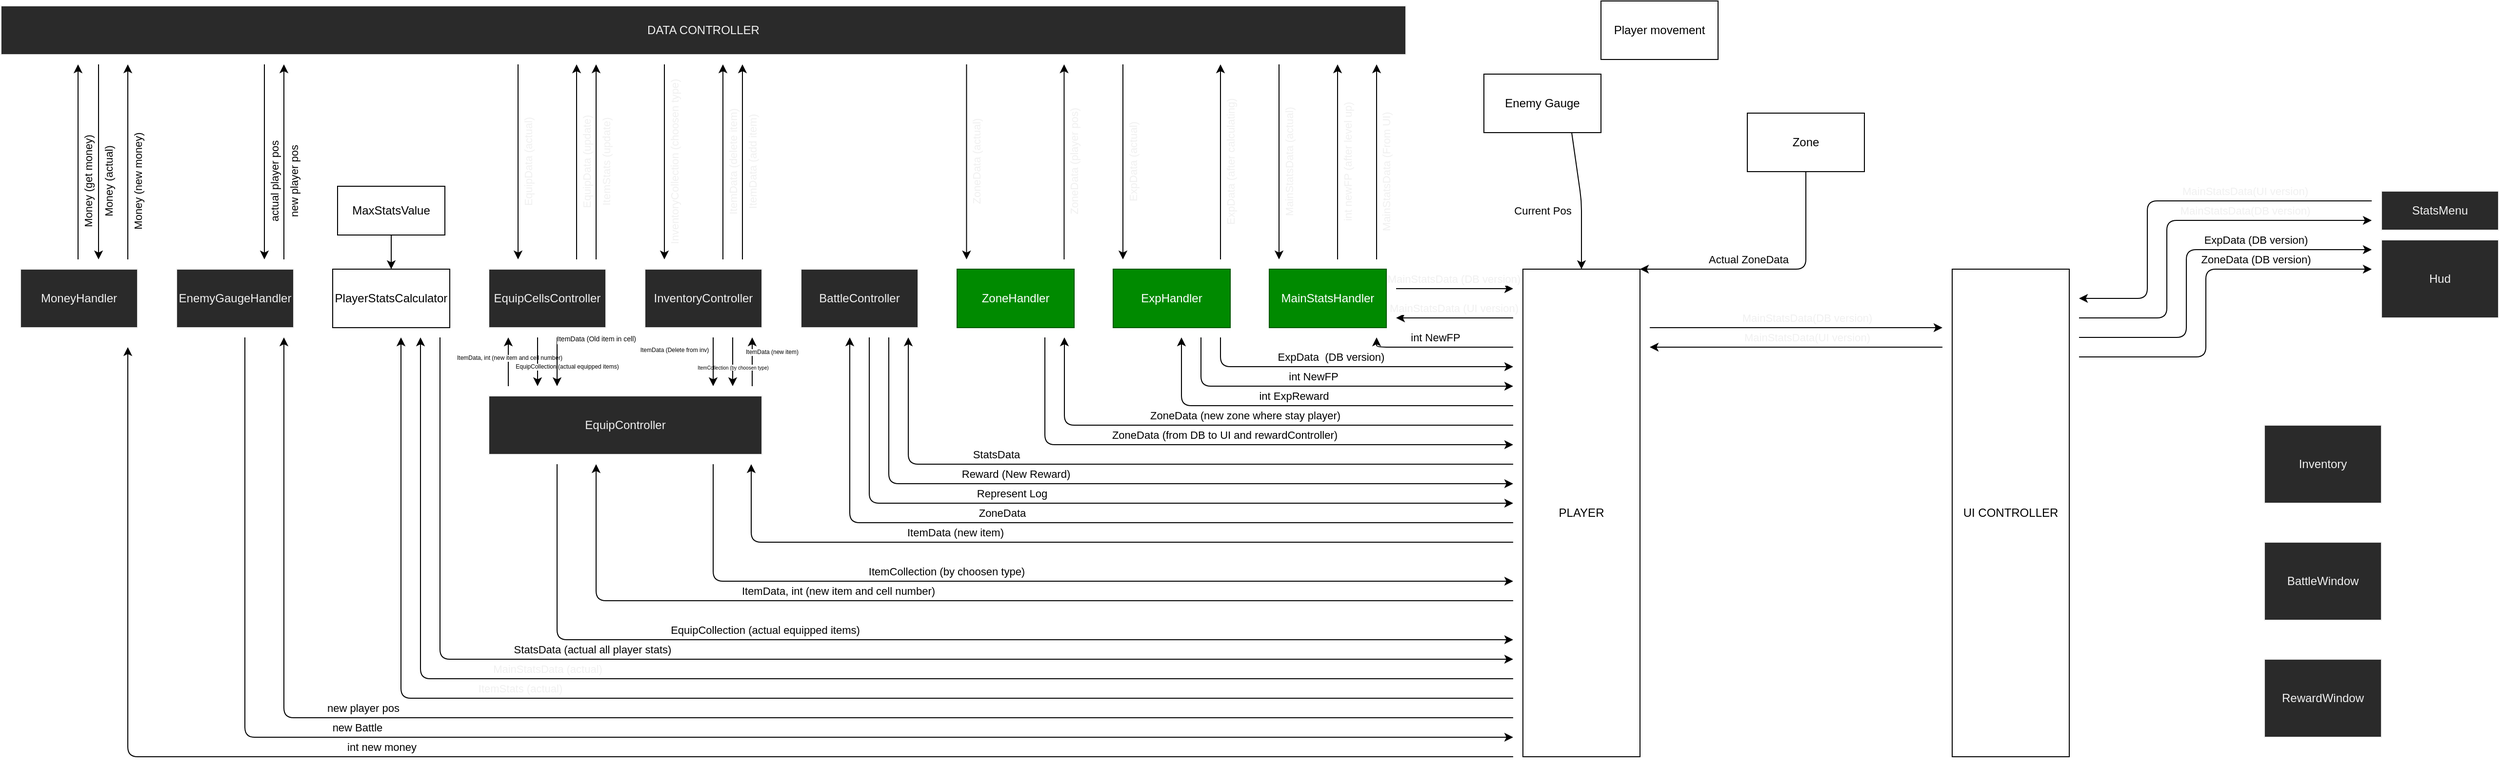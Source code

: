 <mxfile version="14.1.8" type="device"><diagram id="yrvicS8YlCbDhAycrUiN" name="Страница 1"><mxGraphModel dx="2467" dy="475" grid="1" gridSize="10" guides="1" tooltips="1" connect="1" arrows="1" fold="1" page="1" pageScale="1" pageWidth="827" pageHeight="1169" math="0" shadow="0"><root><mxCell id="0"/><mxCell id="1" parent="0"/><mxCell id="Ur4DVr6-3vYzQPmpnFuc-1" value="PLAYER" style="rounded=0;whiteSpace=wrap;html=1;" parent="1" vertex="1"><mxGeometry x="240" y="280" width="120" height="500" as="geometry"/></mxCell><mxCell id="Ur4DVr6-3vYzQPmpnFuc-2" value="MainStatsHandler" style="rounded=0;whiteSpace=wrap;html=1;strokeColor=#005700;fillColor=#008a00;fontColor=#ffffff;" parent="1" vertex="1"><mxGeometry x="-20" y="280" width="120" height="60" as="geometry"/></mxCell><mxCell id="Ur4DVr6-3vYzQPmpnFuc-3" value="ExpHandler" style="rounded=0;whiteSpace=wrap;html=1;strokeColor=#005700;fillColor=#008a00;fontColor=#ffffff;" parent="1" vertex="1"><mxGeometry x="-180" y="280" width="120" height="60" as="geometry"/></mxCell><mxCell id="Ur4DVr6-3vYzQPmpnFuc-4" value="" style="endArrow=classic;html=1;fontColor=#f0f0f0;" parent="1" edge="1"><mxGeometry width="50" height="50" relative="1" as="geometry"><mxPoint x="230" y="330" as="sourcePoint"/><mxPoint x="110" y="330" as="targetPoint"/></mxGeometry></mxCell><mxCell id="Ur4DVr6-3vYzQPmpnFuc-5" value="MainStatsData (UI version)" style="edgeLabel;html=1;align=center;verticalAlign=middle;resizable=0;points=[];fontColor=#f0f0f0;" parent="Ur4DVr6-3vYzQPmpnFuc-4" vertex="1" connectable="0"><mxGeometry x="0.127" y="1" relative="1" as="geometry"><mxPoint x="6.33" y="-11" as="offset"/></mxGeometry></mxCell><mxCell id="Ur4DVr6-3vYzQPmpnFuc-6" value="" style="endArrow=none;html=1;fontColor=#f0f0f0;startArrow=classic;startFill=1;endFill=0;" parent="1" edge="1"><mxGeometry width="50" height="50" relative="1" as="geometry"><mxPoint x="230" y="300" as="sourcePoint"/><mxPoint x="110" y="300" as="targetPoint"/></mxGeometry></mxCell><mxCell id="Ur4DVr6-3vYzQPmpnFuc-7" value="MainStatsData (DB version)" style="edgeLabel;html=1;align=center;verticalAlign=middle;resizable=0;points=[];fontColor=#f0f0f0;" parent="Ur4DVr6-3vYzQPmpnFuc-6" vertex="1" connectable="0"><mxGeometry x="0.127" y="1" relative="1" as="geometry"><mxPoint x="6.33" y="-11" as="offset"/></mxGeometry></mxCell><mxCell id="Ur4DVr6-3vYzQPmpnFuc-8" value="DATA CONTROLLER" style="rounded=0;whiteSpace=wrap;html=1;strokeColor=#f0f0f0;fillColor=#2a2a2a;fontColor=#f0f0f0;" parent="1" vertex="1"><mxGeometry x="-1320" y="10" width="1440" height="50" as="geometry"/></mxCell><mxCell id="Ur4DVr6-3vYzQPmpnFuc-9" value="" style="endArrow=classic;html=1;fontColor=#f0f0f0;" parent="1" edge="1"><mxGeometry width="50" height="50" relative="1" as="geometry"><mxPoint x="90" y="270" as="sourcePoint"/><mxPoint x="90" y="70" as="targetPoint"/></mxGeometry></mxCell><mxCell id="Ur4DVr6-3vYzQPmpnFuc-12" value="MainStatsData (From UI)" style="edgeLabel;html=1;align=center;verticalAlign=middle;resizable=0;points=[];fontColor=#f0f0f0;rotation=270;" parent="Ur4DVr6-3vYzQPmpnFuc-9" vertex="1" connectable="0"><mxGeometry x="-0.253" y="1" relative="1" as="geometry"><mxPoint x="11" y="-15.14" as="offset"/></mxGeometry></mxCell><mxCell id="Ur4DVr6-3vYzQPmpnFuc-10" value="" style="endArrow=classic;html=1;fontColor=#f0f0f0;" parent="1" edge="1"><mxGeometry width="50" height="50" relative="1" as="geometry"><mxPoint x="50" y="270" as="sourcePoint"/><mxPoint x="50" y="70" as="targetPoint"/></mxGeometry></mxCell><mxCell id="Ur4DVr6-3vYzQPmpnFuc-13" value="int newFP (after level up)" style="edgeLabel;html=1;align=center;verticalAlign=middle;resizable=0;points=[];fontColor=#f0f0f0;rotation=270;" parent="Ur4DVr6-3vYzQPmpnFuc-10" vertex="1" connectable="0"><mxGeometry x="-0.361" y="-1" relative="1" as="geometry"><mxPoint x="9" y="-36" as="offset"/></mxGeometry></mxCell><mxCell id="Ur4DVr6-3vYzQPmpnFuc-14" value="" style="endArrow=none;html=1;fontColor=#f0f0f0;endFill=0;startArrow=classic;startFill=1;" parent="1" edge="1"><mxGeometry width="50" height="50" relative="1" as="geometry"><mxPoint x="-10" y="270" as="sourcePoint"/><mxPoint x="-10" y="70" as="targetPoint"/></mxGeometry></mxCell><mxCell id="Ur4DVr6-3vYzQPmpnFuc-15" value="MainStatsData (actual)" style="edgeLabel;html=1;align=center;verticalAlign=middle;resizable=0;points=[];fontColor=#f0f0f0;rotation=270;" parent="Ur4DVr6-3vYzQPmpnFuc-14" vertex="1" connectable="0"><mxGeometry x="-0.361" y="-1" relative="1" as="geometry"><mxPoint x="9" y="-36" as="offset"/></mxGeometry></mxCell><mxCell id="Ur4DVr6-3vYzQPmpnFuc-17" value="UI CONTROLLER" style="rounded=0;whiteSpace=wrap;html=1;" parent="1" vertex="1"><mxGeometry x="680" y="280" width="120" height="500" as="geometry"/></mxCell><mxCell id="Ur4DVr6-3vYzQPmpnFuc-18" value="Hud" style="rounded=0;whiteSpace=wrap;html=1;strokeColor=#f0f0f0;fillColor=#2a2a2a;fontColor=#f0f0f0;" parent="1" vertex="1"><mxGeometry x="1120" y="250" width="120" height="80" as="geometry"/></mxCell><mxCell id="Ur4DVr6-3vYzQPmpnFuc-21" value="" style="endArrow=classic;html=1;fontColor=#f0f0f0;" parent="1" edge="1"><mxGeometry width="50" height="50" relative="1" as="geometry"><mxPoint x="810" y="330" as="sourcePoint"/><mxPoint x="1110" y="230" as="targetPoint"/><Array as="points"><mxPoint x="900" y="330"/><mxPoint x="900" y="230"/></Array></mxGeometry></mxCell><mxCell id="Ur4DVr6-3vYzQPmpnFuc-23" value="MainStatsData(DB version)" style="edgeLabel;html=1;align=center;verticalAlign=middle;resizable=0;points=[];fontColor=#f0f0f0;" parent="Ur4DVr6-3vYzQPmpnFuc-21" vertex="1" connectable="0"><mxGeometry x="-0.342" y="-1" relative="1" as="geometry"><mxPoint x="79.0" y="-68.28" as="offset"/></mxGeometry></mxCell><mxCell id="Ur4DVr6-3vYzQPmpnFuc-24" value="" style="endArrow=none;html=1;fontColor=#f0f0f0;startArrow=classic;startFill=1;endFill=0;" parent="1" edge="1"><mxGeometry width="50" height="50" relative="1" as="geometry"><mxPoint x="810" y="310" as="sourcePoint"/><mxPoint x="1110" y="210" as="targetPoint"/><Array as="points"><mxPoint x="880" y="310"/><mxPoint x="880" y="210"/></Array></mxGeometry></mxCell><mxCell id="Ur4DVr6-3vYzQPmpnFuc-25" value="MainStatsData(UI version)" style="edgeLabel;html=1;align=center;verticalAlign=middle;resizable=0;points=[];fontColor=#f0f0f0;" parent="Ur4DVr6-3vYzQPmpnFuc-24" vertex="1" connectable="0"><mxGeometry x="-0.342" y="-1" relative="1" as="geometry"><mxPoint x="99" y="-48.28" as="offset"/></mxGeometry></mxCell><mxCell id="Ur4DVr6-3vYzQPmpnFuc-26" value="" style="endArrow=classic;html=1;fontColor=#f0f0f0;" parent="1" edge="1"><mxGeometry width="50" height="50" relative="1" as="geometry"><mxPoint x="370" y="340" as="sourcePoint"/><mxPoint x="670" y="340" as="targetPoint"/></mxGeometry></mxCell><mxCell id="Ur4DVr6-3vYzQPmpnFuc-28" value="MainStatsData(DB version)" style="edgeLabel;html=1;align=center;verticalAlign=middle;resizable=0;points=[];fontColor=#f0f0f0;" parent="Ur4DVr6-3vYzQPmpnFuc-26" vertex="1" connectable="0"><mxGeometry x="0.209" y="2" relative="1" as="geometry"><mxPoint x="-21.14" y="-8" as="offset"/></mxGeometry></mxCell><mxCell id="Ur4DVr6-3vYzQPmpnFuc-29" value="" style="endArrow=none;html=1;fontColor=#f0f0f0;startArrow=classic;startFill=1;endFill=0;" parent="1" edge="1"><mxGeometry width="50" height="50" relative="1" as="geometry"><mxPoint x="370" y="360" as="sourcePoint"/><mxPoint x="670" y="360" as="targetPoint"/></mxGeometry></mxCell><mxCell id="Ur4DVr6-3vYzQPmpnFuc-30" value="MainStatsData(UI version)" style="edgeLabel;html=1;align=center;verticalAlign=middle;resizable=0;points=[];fontColor=#f0f0f0;" parent="Ur4DVr6-3vYzQPmpnFuc-29" vertex="1" connectable="0"><mxGeometry x="0.209" y="2" relative="1" as="geometry"><mxPoint x="-21.14" y="-8" as="offset"/></mxGeometry></mxCell><mxCell id="bT-OuClecOszkoZhLNqH-1" value="ZoneHandler" style="rounded=0;whiteSpace=wrap;html=1;strokeColor=#005700;fillColor=#008a00;fontColor=#ffffff;" parent="1" vertex="1"><mxGeometry x="-340" y="280" width="120" height="60" as="geometry"/></mxCell><mxCell id="gCnSsmLYmCf7Uh5TMGZS-1" value="StatsMenu" style="rounded=0;whiteSpace=wrap;html=1;strokeColor=#f0f0f0;fillColor=#2a2a2a;fontColor=#f0f0f0;" parent="1" vertex="1"><mxGeometry x="1120" y="200" width="120" height="40" as="geometry"/></mxCell><mxCell id="gCnSsmLYmCf7Uh5TMGZS-4" value="Inventory" style="rounded=0;whiteSpace=wrap;html=1;strokeColor=#f0f0f0;fillColor=#2a2a2a;fontColor=#f0f0f0;" parent="1" vertex="1"><mxGeometry x="1000" y="440" width="120" height="80" as="geometry"/></mxCell><mxCell id="gCnSsmLYmCf7Uh5TMGZS-6" value="BattleWindow" style="rounded=0;whiteSpace=wrap;html=1;strokeColor=#f0f0f0;fillColor=#2a2a2a;fontColor=#f0f0f0;" parent="1" vertex="1"><mxGeometry x="1000" y="560" width="120" height="80" as="geometry"/></mxCell><mxCell id="gCnSsmLYmCf7Uh5TMGZS-7" value="RewardWindow" style="rounded=0;whiteSpace=wrap;html=1;strokeColor=#f0f0f0;fillColor=#2a2a2a;fontColor=#f0f0f0;" parent="1" vertex="1"><mxGeometry x="1000" y="680" width="120" height="80" as="geometry"/></mxCell><mxCell id="gCnSsmLYmCf7Uh5TMGZS-8" value="BattleController" style="rounded=0;whiteSpace=wrap;html=1;strokeColor=#f0f0f0;fillColor=#2a2a2a;fontColor=#f0f0f0;" parent="1" vertex="1"><mxGeometry x="-500" y="280" width="120" height="60" as="geometry"/></mxCell><mxCell id="gCnSsmLYmCf7Uh5TMGZS-9" value="InventoryController" style="rounded=0;whiteSpace=wrap;html=1;strokeColor=#f0f0f0;fillColor=#2a2a2a;fontColor=#f0f0f0;" parent="1" vertex="1"><mxGeometry x="-660" y="280" width="120" height="60" as="geometry"/></mxCell><mxCell id="gCnSsmLYmCf7Uh5TMGZS-10" value="" style="endArrow=classic;html=1;" parent="1" edge="1"><mxGeometry width="50" height="50" relative="1" as="geometry"><mxPoint x="-70" y="350" as="sourcePoint"/><mxPoint x="230" y="380" as="targetPoint"/><Array as="points"><mxPoint x="-70" y="380"/></Array></mxGeometry></mxCell><mxCell id="gCnSsmLYmCf7Uh5TMGZS-11" value="ExpData&amp;nbsp; (DB version)" style="edgeLabel;html=1;align=center;verticalAlign=middle;resizable=0;points=[];" parent="gCnSsmLYmCf7Uh5TMGZS-10" vertex="1" connectable="0"><mxGeometry x="-0.468" y="-2" relative="1" as="geometry"><mxPoint x="54.8" y="-12" as="offset"/></mxGeometry></mxCell><mxCell id="gCnSsmLYmCf7Uh5TMGZS-12" value="" style="endArrow=classic;html=1;" parent="1" edge="1"><mxGeometry width="50" height="50" relative="1" as="geometry"><mxPoint x="-90" y="350" as="sourcePoint"/><mxPoint x="230" y="400" as="targetPoint"/><Array as="points"><mxPoint x="-90" y="400"/></Array></mxGeometry></mxCell><mxCell id="gCnSsmLYmCf7Uh5TMGZS-14" value="int NewFP" style="edgeLabel;html=1;align=center;verticalAlign=middle;resizable=0;points=[];" parent="gCnSsmLYmCf7Uh5TMGZS-12" vertex="1" connectable="0"><mxGeometry x="0.005" y="1" relative="1" as="geometry"><mxPoint x="-20.8" y="-9" as="offset"/></mxGeometry></mxCell><mxCell id="gCnSsmLYmCf7Uh5TMGZS-15" value="" style="endArrow=none;html=1;startArrow=classic;startFill=1;endFill=0;" parent="1" edge="1"><mxGeometry width="50" height="50" relative="1" as="geometry"><mxPoint x="-110" y="350" as="sourcePoint"/><mxPoint x="230" y="420" as="targetPoint"/><Array as="points"><mxPoint x="-110" y="420"/></Array></mxGeometry></mxCell><mxCell id="gCnSsmLYmCf7Uh5TMGZS-16" value="int ExpReward" style="edgeLabel;html=1;align=center;verticalAlign=middle;resizable=0;points=[];" parent="gCnSsmLYmCf7Uh5TMGZS-15" vertex="1" connectable="0"><mxGeometry x="0.005" y="1" relative="1" as="geometry"><mxPoint x="-20.8" y="-9" as="offset"/></mxGeometry></mxCell><mxCell id="gCnSsmLYmCf7Uh5TMGZS-19" value="" style="endArrow=none;html=1;startArrow=classic;startFill=1;endFill=0;" parent="1" edge="1"><mxGeometry width="50" height="50" relative="1" as="geometry"><mxPoint x="90" y="350" as="sourcePoint"/><mxPoint x="230" y="360" as="targetPoint"/><Array as="points"><mxPoint x="90" y="360"/></Array></mxGeometry></mxCell><mxCell id="gCnSsmLYmCf7Uh5TMGZS-20" value="int NewFP" style="edgeLabel;html=1;align=center;verticalAlign=middle;resizable=0;points=[];" parent="gCnSsmLYmCf7Uh5TMGZS-19" vertex="1" connectable="0"><mxGeometry x="-0.468" y="-2" relative="1" as="geometry"><mxPoint x="30.0" y="-12" as="offset"/></mxGeometry></mxCell><mxCell id="gCnSsmLYmCf7Uh5TMGZS-24" value="" style="endArrow=classic;html=1;fontColor=#f0f0f0;" parent="1" edge="1"><mxGeometry width="50" height="50" relative="1" as="geometry"><mxPoint x="-70" y="270" as="sourcePoint"/><mxPoint x="-70" y="70" as="targetPoint"/></mxGeometry></mxCell><mxCell id="gCnSsmLYmCf7Uh5TMGZS-25" value="ExpData (after calculating)" style="edgeLabel;html=1;align=center;verticalAlign=middle;resizable=0;points=[];fontColor=#f0f0f0;rotation=270;" parent="gCnSsmLYmCf7Uh5TMGZS-24" vertex="1" connectable="0"><mxGeometry x="-0.361" y="-1" relative="1" as="geometry"><mxPoint x="9" y="-36" as="offset"/></mxGeometry></mxCell><mxCell id="gCnSsmLYmCf7Uh5TMGZS-28" value="" style="endArrow=none;html=1;fontColor=#f0f0f0;endFill=0;startArrow=classic;startFill=1;" parent="1" edge="1"><mxGeometry width="50" height="50" relative="1" as="geometry"><mxPoint x="-170" y="270" as="sourcePoint"/><mxPoint x="-170" y="70" as="targetPoint"/></mxGeometry></mxCell><mxCell id="gCnSsmLYmCf7Uh5TMGZS-29" value="ExpData (actual)" style="edgeLabel;html=1;align=center;verticalAlign=middle;resizable=0;points=[];fontColor=#f0f0f0;rotation=270;" parent="gCnSsmLYmCf7Uh5TMGZS-28" vertex="1" connectable="0"><mxGeometry x="-0.361" y="-1" relative="1" as="geometry"><mxPoint x="9" y="-36" as="offset"/></mxGeometry></mxCell><mxCell id="gCnSsmLYmCf7Uh5TMGZS-30" value="" style="endArrow=classic;html=1;" parent="1" edge="1"><mxGeometry width="50" height="50" relative="1" as="geometry"><mxPoint x="230" y="440" as="sourcePoint"/><mxPoint x="-230" y="350" as="targetPoint"/><Array as="points"><mxPoint x="-230" y="440"/></Array></mxGeometry></mxCell><mxCell id="gCnSsmLYmCf7Uh5TMGZS-31" value="ZoneData (new zone where stay player)" style="edgeLabel;html=1;align=center;verticalAlign=middle;resizable=0;points=[];" parent="gCnSsmLYmCf7Uh5TMGZS-30" vertex="1" connectable="0"><mxGeometry x="0.028" y="-2" relative="1" as="geometry"><mxPoint x="7.14" y="-8" as="offset"/></mxGeometry></mxCell><mxCell id="gCnSsmLYmCf7Uh5TMGZS-32" value="" style="endArrow=none;html=1;startArrow=classic;startFill=1;endFill=0;" parent="1" edge="1"><mxGeometry width="50" height="50" relative="1" as="geometry"><mxPoint x="230" y="460" as="sourcePoint"/><mxPoint x="-250" y="350" as="targetPoint"/><Array as="points"><mxPoint x="-250" y="460"/></Array></mxGeometry></mxCell><mxCell id="gCnSsmLYmCf7Uh5TMGZS-33" value="ZoneData (from DB to UI and rewardController)" style="edgeLabel;html=1;align=center;verticalAlign=middle;resizable=0;points=[];" parent="gCnSsmLYmCf7Uh5TMGZS-32" vertex="1" connectable="0"><mxGeometry x="0.028" y="-2" relative="1" as="geometry"><mxPoint x="7.14" y="-8" as="offset"/></mxGeometry></mxCell><mxCell id="gCnSsmLYmCf7Uh5TMGZS-34" value="" style="endArrow=classic;html=1;fontColor=#f0f0f0;" parent="1" edge="1"><mxGeometry width="50" height="50" relative="1" as="geometry"><mxPoint x="-230.29" y="270" as="sourcePoint"/><mxPoint x="-230.29" y="70" as="targetPoint"/></mxGeometry></mxCell><mxCell id="gCnSsmLYmCf7Uh5TMGZS-35" value="ZoneData (player pos)" style="edgeLabel;html=1;align=center;verticalAlign=middle;resizable=0;points=[];fontColor=#f0f0f0;rotation=270;" parent="gCnSsmLYmCf7Uh5TMGZS-34" vertex="1" connectable="0"><mxGeometry x="-0.361" y="-1" relative="1" as="geometry"><mxPoint x="9" y="-36" as="offset"/></mxGeometry></mxCell><mxCell id="gCnSsmLYmCf7Uh5TMGZS-36" value="" style="endArrow=none;html=1;fontColor=#f0f0f0;endFill=0;startArrow=classic;startFill=1;" parent="1" edge="1"><mxGeometry width="50" height="50" relative="1" as="geometry"><mxPoint x="-330.29" y="270" as="sourcePoint"/><mxPoint x="-330.29" y="70" as="targetPoint"/></mxGeometry></mxCell><mxCell id="gCnSsmLYmCf7Uh5TMGZS-37" value="ZoneData (actual)" style="edgeLabel;html=1;align=center;verticalAlign=middle;resizable=0;points=[];fontColor=#f0f0f0;rotation=270;" parent="gCnSsmLYmCf7Uh5TMGZS-36" vertex="1" connectable="0"><mxGeometry x="-0.361" y="-1" relative="1" as="geometry"><mxPoint x="9" y="-36" as="offset"/></mxGeometry></mxCell><mxCell id="gCnSsmLYmCf7Uh5TMGZS-38" value="" style="endArrow=none;html=1;startArrow=classic;startFill=1;endFill=0;" parent="1" edge="1"><mxGeometry width="50" height="50" relative="1" as="geometry"><mxPoint x="-390" y="350" as="sourcePoint"/><mxPoint x="230" y="480" as="targetPoint"/><Array as="points"><mxPoint x="-390" y="480"/></Array></mxGeometry></mxCell><mxCell id="gCnSsmLYmCf7Uh5TMGZS-42" value="StatsData" style="edgeLabel;html=1;align=center;verticalAlign=middle;resizable=0;points=[];" parent="gCnSsmLYmCf7Uh5TMGZS-38" vertex="1" connectable="0"><mxGeometry x="0.004" relative="1" as="geometry"><mxPoint x="-157" y="-10" as="offset"/></mxGeometry></mxCell><mxCell id="gCnSsmLYmCf7Uh5TMGZS-46" value="" style="endArrow=classic;html=1;" parent="1" edge="1"><mxGeometry width="50" height="50" relative="1" as="geometry"><mxPoint x="230" y="540" as="sourcePoint"/><mxPoint x="-450" y="350" as="targetPoint"/><Array as="points"><mxPoint x="-450" y="540"/></Array></mxGeometry></mxCell><mxCell id="gCnSsmLYmCf7Uh5TMGZS-47" value="ZoneData" style="edgeLabel;html=1;align=center;verticalAlign=middle;resizable=0;points=[];rotation=0;" parent="gCnSsmLYmCf7Uh5TMGZS-46" vertex="1" connectable="0"><mxGeometry x="-0.209" y="-1" relative="1" as="geometry"><mxPoint x="-180" y="-9" as="offset"/></mxGeometry></mxCell><mxCell id="gCnSsmLYmCf7Uh5TMGZS-54" value="" style="endArrow=classic;html=1;" parent="1" edge="1"><mxGeometry width="50" height="50" relative="1" as="geometry"><mxPoint x="-410" y="350" as="sourcePoint"/><mxPoint x="230" y="500" as="targetPoint"/><Array as="points"><mxPoint x="-410" y="500"/></Array></mxGeometry></mxCell><mxCell id="gCnSsmLYmCf7Uh5TMGZS-55" value="Reward (New Reward)" style="edgeLabel;html=1;align=center;verticalAlign=middle;resizable=0;points=[];" parent="gCnSsmLYmCf7Uh5TMGZS-54" vertex="1" connectable="0"><mxGeometry x="-0.21" y="-1" relative="1" as="geometry"><mxPoint x="-32" y="-11" as="offset"/></mxGeometry></mxCell><mxCell id="gCnSsmLYmCf7Uh5TMGZS-56" value="" style="endArrow=classic;html=1;" parent="1" edge="1"><mxGeometry width="50" height="50" relative="1" as="geometry"><mxPoint x="-430" y="350" as="sourcePoint"/><mxPoint x="230" y="520" as="targetPoint"/><Array as="points"><mxPoint x="-430" y="520"/></Array></mxGeometry></mxCell><mxCell id="gCnSsmLYmCf7Uh5TMGZS-57" value="Represent Log" style="edgeLabel;html=1;align=center;verticalAlign=middle;resizable=0;points=[];" parent="gCnSsmLYmCf7Uh5TMGZS-56" vertex="1" connectable="0"><mxGeometry x="-0.21" y="-1" relative="1" as="geometry"><mxPoint x="-12" y="-11" as="offset"/></mxGeometry></mxCell><mxCell id="kdSjxTvGuxVBTQ_pHrMq-4" value="EquipCellsController" style="rounded=0;whiteSpace=wrap;html=1;strokeColor=#f0f0f0;fillColor=#2a2a2a;fontColor=#f0f0f0;" parent="1" vertex="1"><mxGeometry x="-820" y="280" width="120" height="60" as="geometry"/></mxCell><mxCell id="kdSjxTvGuxVBTQ_pHrMq-5" value="PlayerStatsCalculator" style="rounded=0;whiteSpace=wrap;html=1;" parent="1" vertex="1"><mxGeometry x="-980" y="280" width="120" height="60" as="geometry"/></mxCell><mxCell id="kdSjxTvGuxVBTQ_pHrMq-6" value="" style="endArrow=none;html=1;fontColor=#f0f0f0;endFill=0;startArrow=classic;startFill=1;" parent="1" edge="1"><mxGeometry width="50" height="50" relative="1" as="geometry"><mxPoint x="-890" y="350" as="sourcePoint"/><mxPoint x="230" y="700" as="targetPoint"/><Array as="points"><mxPoint x="-890" y="700"/></Array></mxGeometry></mxCell><mxCell id="kdSjxTvGuxVBTQ_pHrMq-7" value="MainStatsData (actual)" style="edgeLabel;html=1;align=center;verticalAlign=middle;resizable=0;points=[];fontColor=#f0f0f0;rotation=0;" parent="kdSjxTvGuxVBTQ_pHrMq-6" vertex="1" connectable="0"><mxGeometry x="-0.361" y="-1" relative="1" as="geometry"><mxPoint x="10.34" y="-11" as="offset"/></mxGeometry></mxCell><mxCell id="kdSjxTvGuxVBTQ_pHrMq-8" value="" style="endArrow=none;html=1;fontColor=#f0f0f0;endFill=0;startArrow=classic;startFill=1;" parent="1" edge="1"><mxGeometry width="50" height="50" relative="1" as="geometry"><mxPoint x="-910" y="350" as="sourcePoint"/><mxPoint x="230" y="720" as="targetPoint"/><Array as="points"><mxPoint x="-910" y="720"/></Array></mxGeometry></mxCell><mxCell id="kdSjxTvGuxVBTQ_pHrMq-9" value="ItemStats (actual)" style="edgeLabel;html=1;align=center;verticalAlign=middle;resizable=0;points=[];fontColor=#f0f0f0;rotation=0;" parent="kdSjxTvGuxVBTQ_pHrMq-8" vertex="1" connectable="0"><mxGeometry x="-0.361" y="-1" relative="1" as="geometry"><mxPoint x="9" y="-11" as="offset"/></mxGeometry></mxCell><mxCell id="kdSjxTvGuxVBTQ_pHrMq-12" value="" style="endArrow=classic;html=1;fontColor=#f0f0f0;endFill=1;startArrow=none;startFill=0;" parent="1" edge="1"><mxGeometry width="50" height="50" relative="1" as="geometry"><mxPoint x="-710" y="270" as="sourcePoint"/><mxPoint x="-710" y="70" as="targetPoint"/></mxGeometry></mxCell><mxCell id="kdSjxTvGuxVBTQ_pHrMq-13" value="ItemStats (update)" style="edgeLabel;html=1;align=center;verticalAlign=middle;resizable=0;points=[];fontColor=#f0f0f0;rotation=270;" parent="kdSjxTvGuxVBTQ_pHrMq-12" vertex="1" connectable="0"><mxGeometry x="-0.361" y="-1" relative="1" as="geometry"><mxPoint x="9" y="-36" as="offset"/></mxGeometry></mxCell><mxCell id="kdSjxTvGuxVBTQ_pHrMq-15" value="" style="endArrow=classic;html=1;fontColor=#f0f0f0;endFill=1;startArrow=none;startFill=0;" parent="1" edge="1"><mxGeometry width="50" height="50" relative="1" as="geometry"><mxPoint x="-730" y="270" as="sourcePoint"/><mxPoint x="-730" y="70" as="targetPoint"/></mxGeometry></mxCell><mxCell id="kdSjxTvGuxVBTQ_pHrMq-16" value="EquipData (update)" style="edgeLabel;html=1;align=center;verticalAlign=middle;resizable=0;points=[];fontColor=#f0f0f0;rotation=270;" parent="kdSjxTvGuxVBTQ_pHrMq-15" vertex="1" connectable="0"><mxGeometry x="-0.361" y="-1" relative="1" as="geometry"><mxPoint x="9" y="-36" as="offset"/></mxGeometry></mxCell><mxCell id="kdSjxTvGuxVBTQ_pHrMq-17" value="" style="endArrow=none;html=1;fontColor=#f0f0f0;endFill=0;startArrow=classic;startFill=1;" parent="1" edge="1"><mxGeometry width="50" height="50" relative="1" as="geometry"><mxPoint x="-790" y="270" as="sourcePoint"/><mxPoint x="-790" y="70" as="targetPoint"/></mxGeometry></mxCell><mxCell id="kdSjxTvGuxVBTQ_pHrMq-18" value="EquipData (actual)" style="edgeLabel;html=1;align=center;verticalAlign=middle;resizable=0;points=[];fontColor=#f0f0f0;rotation=270;" parent="kdSjxTvGuxVBTQ_pHrMq-17" vertex="1" connectable="0"><mxGeometry x="-0.361" y="-1" relative="1" as="geometry"><mxPoint x="9" y="-36" as="offset"/></mxGeometry></mxCell><mxCell id="kdSjxTvGuxVBTQ_pHrMq-22" value="" style="endArrow=none;html=1;fontColor=#f0f0f0;endFill=0;startArrow=classic;startFill=1;" parent="1" edge="1"><mxGeometry width="50" height="50" relative="1" as="geometry"><mxPoint x="-640" y="270" as="sourcePoint"/><mxPoint x="-640" y="70" as="targetPoint"/></mxGeometry></mxCell><mxCell id="kdSjxTvGuxVBTQ_pHrMq-23" value="InventoryCollection (choosen type)" style="edgeLabel;html=1;align=center;verticalAlign=middle;resizable=0;points=[];fontColor=#f0f0f0;rotation=270;" parent="kdSjxTvGuxVBTQ_pHrMq-22" vertex="1" connectable="0"><mxGeometry x="-0.361" y="-1" relative="1" as="geometry"><mxPoint x="9" y="-36" as="offset"/></mxGeometry></mxCell><mxCell id="kdSjxTvGuxVBTQ_pHrMq-24" value="" style="endArrow=classic;html=1;fontColor=#f0f0f0;endFill=1;startArrow=none;startFill=0;" parent="1" edge="1"><mxGeometry width="50" height="50" relative="1" as="geometry"><mxPoint x="-560" y="270" as="sourcePoint"/><mxPoint x="-560" y="70" as="targetPoint"/></mxGeometry></mxCell><mxCell id="kdSjxTvGuxVBTQ_pHrMq-25" value="ItemData (add item)" style="edgeLabel;html=1;align=center;verticalAlign=middle;resizable=0;points=[];fontColor=#f0f0f0;rotation=270;" parent="kdSjxTvGuxVBTQ_pHrMq-24" vertex="1" connectable="0"><mxGeometry x="-0.361" y="-1" relative="1" as="geometry"><mxPoint x="9" y="-36" as="offset"/></mxGeometry></mxCell><mxCell id="kdSjxTvGuxVBTQ_pHrMq-26" value="" style="endArrow=classic;html=1;fontColor=#f0f0f0;endFill=1;startArrow=none;startFill=0;" parent="1" edge="1"><mxGeometry width="50" height="50" relative="1" as="geometry"><mxPoint x="-580" y="270" as="sourcePoint"/><mxPoint x="-580" y="70" as="targetPoint"/></mxGeometry></mxCell><mxCell id="kdSjxTvGuxVBTQ_pHrMq-27" value="ItemData (delete item)" style="edgeLabel;html=1;align=center;verticalAlign=middle;resizable=0;points=[];fontColor=#f0f0f0;rotation=270;" parent="kdSjxTvGuxVBTQ_pHrMq-26" vertex="1" connectable="0"><mxGeometry x="-0.361" y="-1" relative="1" as="geometry"><mxPoint x="9" y="-36" as="offset"/></mxGeometry></mxCell><mxCell id="kdSjxTvGuxVBTQ_pHrMq-30" value="" style="endArrow=classic;html=1;" parent="1" edge="1"><mxGeometry width="50" height="50" relative="1" as="geometry"><mxPoint x="230" y="560" as="sourcePoint"/><mxPoint x="-551" y="480" as="targetPoint"/><Array as="points"><mxPoint x="-551" y="560"/></Array></mxGeometry></mxCell><mxCell id="kdSjxTvGuxVBTQ_pHrMq-31" value="ItemData (new item)" style="edgeLabel;html=1;align=center;verticalAlign=middle;resizable=0;points=[];" parent="kdSjxTvGuxVBTQ_pHrMq-30" vertex="1" connectable="0"><mxGeometry x="0.204" relative="1" as="geometry"><mxPoint x="-53.45" y="-10" as="offset"/></mxGeometry></mxCell><mxCell id="kdSjxTvGuxVBTQ_pHrMq-35" value="" style="endArrow=classic;html=1;" parent="1" edge="1"><mxGeometry width="50" height="50" relative="1" as="geometry"><mxPoint x="-590" y="480" as="sourcePoint"/><mxPoint x="230" y="600" as="targetPoint"/><Array as="points"><mxPoint x="-590" y="600"/></Array></mxGeometry></mxCell><mxCell id="kdSjxTvGuxVBTQ_pHrMq-36" value="ItemCollection (by choosen type)" style="edgeLabel;html=1;align=center;verticalAlign=middle;resizable=0;points=[];" parent="kdSjxTvGuxVBTQ_pHrMq-35" vertex="1" connectable="0"><mxGeometry x="-0.236" relative="1" as="geometry"><mxPoint y="-10" as="offset"/></mxGeometry></mxCell><mxCell id="kdSjxTvGuxVBTQ_pHrMq-37" value="" style="endArrow=none;html=1;startArrow=classic;startFill=1;endFill=0;" parent="1" edge="1"><mxGeometry width="50" height="50" relative="1" as="geometry"><mxPoint x="-710" y="480" as="sourcePoint"/><mxPoint x="230" y="620" as="targetPoint"/><Array as="points"><mxPoint x="-710" y="620"/></Array></mxGeometry></mxCell><mxCell id="kdSjxTvGuxVBTQ_pHrMq-39" value="ItemData, int (new item and cell number)" style="edgeLabel;html=1;align=center;verticalAlign=middle;resizable=0;points=[];" parent="kdSjxTvGuxVBTQ_pHrMq-37" vertex="1" connectable="0"><mxGeometry x="-0.341" relative="1" as="geometry"><mxPoint x="31.38" y="-10" as="offset"/></mxGeometry></mxCell><mxCell id="kdSjxTvGuxVBTQ_pHrMq-42" value="" style="endArrow=classic;html=1;" parent="1" edge="1"><mxGeometry width="50" height="50" relative="1" as="geometry"><mxPoint x="-750" y="480" as="sourcePoint"/><mxPoint x="230" y="660" as="targetPoint"/><Array as="points"><mxPoint x="-750" y="660"/></Array></mxGeometry></mxCell><mxCell id="kdSjxTvGuxVBTQ_pHrMq-43" value="EquipCollection (actual equipped items)" style="edgeLabel;html=1;align=center;verticalAlign=middle;resizable=0;points=[];" parent="kdSjxTvGuxVBTQ_pHrMq-42" vertex="1" connectable="0"><mxGeometry x="-0.392" relative="1" as="geometry"><mxPoint x="40" y="-10" as="offset"/></mxGeometry></mxCell><mxCell id="kdSjxTvGuxVBTQ_pHrMq-45" value="" style="endArrow=classic;html=1;" parent="1" edge="1"><mxGeometry width="50" height="50" relative="1" as="geometry"><mxPoint x="-870" y="350" as="sourcePoint"/><mxPoint x="230" y="680" as="targetPoint"/><Array as="points"><mxPoint x="-870" y="680"/></Array></mxGeometry></mxCell><mxCell id="kdSjxTvGuxVBTQ_pHrMq-47" value="StatsData (actual all player stats)" style="edgeLabel;html=1;align=center;verticalAlign=middle;resizable=0;points=[];" parent="kdSjxTvGuxVBTQ_pHrMq-45" vertex="1" connectable="0"><mxGeometry x="-0.321" y="-1" relative="1" as="geometry"><mxPoint y="-11" as="offset"/></mxGeometry></mxCell><mxCell id="kdSjxTvGuxVBTQ_pHrMq-48" value="Player movement" style="rounded=0;whiteSpace=wrap;html=1;" parent="1" vertex="1"><mxGeometry x="320" y="5" width="120" height="60" as="geometry"/></mxCell><mxCell id="kdSjxTvGuxVBTQ_pHrMq-49" value="Enemy Gauge" style="rounded=0;whiteSpace=wrap;html=1;" parent="1" vertex="1"><mxGeometry x="200" y="80" width="120" height="60" as="geometry"/></mxCell><mxCell id="kdSjxTvGuxVBTQ_pHrMq-51" value="" style="endArrow=none;html=1;entryX=0.75;entryY=1;entryDx=0;entryDy=0;exitX=0.5;exitY=0;exitDx=0;exitDy=0;startArrow=classic;startFill=1;endFill=0;" parent="1" source="Ur4DVr6-3vYzQPmpnFuc-1" target="kdSjxTvGuxVBTQ_pHrMq-49" edge="1"><mxGeometry width="50" height="50" relative="1" as="geometry"><mxPoint x="230" y="250" as="sourcePoint"/><mxPoint x="280" y="200" as="targetPoint"/><Array as="points"><mxPoint x="300" y="210"/></Array></mxGeometry></mxCell><mxCell id="kdSjxTvGuxVBTQ_pHrMq-56" value="Current Pos" style="edgeLabel;html=1;align=center;verticalAlign=middle;resizable=0;points=[];" parent="1" vertex="1" connectable="0"><mxGeometry x="259.997" y="220" as="geometry"/></mxCell><mxCell id="kdSjxTvGuxVBTQ_pHrMq-60" value="Zone" style="rounded=0;whiteSpace=wrap;html=1;" parent="1" vertex="1"><mxGeometry x="470" y="120" width="120" height="60" as="geometry"/></mxCell><mxCell id="kdSjxTvGuxVBTQ_pHrMq-61" value="" style="endArrow=classic;html=1;exitX=0.5;exitY=1;exitDx=0;exitDy=0;entryX=1;entryY=0;entryDx=0;entryDy=0;" parent="1" source="kdSjxTvGuxVBTQ_pHrMq-60" target="Ur4DVr6-3vYzQPmpnFuc-1" edge="1"><mxGeometry width="50" height="50" relative="1" as="geometry"><mxPoint x="510" y="290" as="sourcePoint"/><mxPoint x="560" y="240" as="targetPoint"/><Array as="points"><mxPoint x="530" y="280"/></Array></mxGeometry></mxCell><mxCell id="kdSjxTvGuxVBTQ_pHrMq-62" value="Actual ZoneData" style="edgeLabel;html=1;align=center;verticalAlign=middle;resizable=0;points=[];" parent="kdSjxTvGuxVBTQ_pHrMq-61" vertex="1" connectable="0"><mxGeometry x="0.171" relative="1" as="geometry"><mxPoint x="-1.71" y="-10" as="offset"/></mxGeometry></mxCell><mxCell id="kdSjxTvGuxVBTQ_pHrMq-63" value="EnemyGaugeHandler" style="rounded=0;whiteSpace=wrap;html=1;strokeColor=#f0f0f0;fillColor=#2a2a2a;fontColor=#f0f0f0;" parent="1" vertex="1"><mxGeometry x="-1140" y="280" width="120" height="60" as="geometry"/></mxCell><mxCell id="kdSjxTvGuxVBTQ_pHrMq-64" value="" style="endArrow=classic;html=1;" parent="1" edge="1"><mxGeometry width="50" height="50" relative="1" as="geometry"><mxPoint x="230" y="740" as="sourcePoint"/><mxPoint x="-1030" y="350" as="targetPoint"/><Array as="points"><mxPoint x="-1030" y="740"/></Array></mxGeometry></mxCell><mxCell id="kdSjxTvGuxVBTQ_pHrMq-65" value="new player pos" style="edgeLabel;html=1;align=center;verticalAlign=middle;resizable=0;points=[];" parent="kdSjxTvGuxVBTQ_pHrMq-64" vertex="1" connectable="0"><mxGeometry x="0.413" y="3" relative="1" as="geometry"><mxPoint x="-14" y="-13" as="offset"/></mxGeometry></mxCell><mxCell id="kdSjxTvGuxVBTQ_pHrMq-68" value="" style="endArrow=classic;html=1;" parent="1" edge="1"><mxGeometry width="50" height="50" relative="1" as="geometry"><mxPoint x="-1030" y="270" as="sourcePoint"/><mxPoint x="-1030" y="70" as="targetPoint"/></mxGeometry></mxCell><mxCell id="kdSjxTvGuxVBTQ_pHrMq-69" value="new player pos" style="edgeLabel;html=1;align=center;verticalAlign=middle;resizable=0;points=[];rotation=270;" parent="kdSjxTvGuxVBTQ_pHrMq-68" vertex="1" connectable="0"><mxGeometry x="-0.29" y="3" relative="1" as="geometry"><mxPoint x="13" y="-9" as="offset"/></mxGeometry></mxCell><mxCell id="kdSjxTvGuxVBTQ_pHrMq-72" value="" style="endArrow=none;html=1;startArrow=classic;startFill=1;endFill=0;" parent="1" edge="1"><mxGeometry width="50" height="50" relative="1" as="geometry"><mxPoint x="-1050" y="270" as="sourcePoint"/><mxPoint x="-1050" y="70" as="targetPoint"/></mxGeometry></mxCell><mxCell id="kdSjxTvGuxVBTQ_pHrMq-73" value="actual player pos" style="edgeLabel;html=1;align=center;verticalAlign=middle;resizable=0;points=[];rotation=270;" parent="kdSjxTvGuxVBTQ_pHrMq-72" vertex="1" connectable="0"><mxGeometry x="-0.29" y="3" relative="1" as="geometry"><mxPoint x="13" y="-9" as="offset"/></mxGeometry></mxCell><mxCell id="ERUIuUAEnvMB4zPnuo_o-1" value="" style="endArrow=classic;html=1;" parent="1" edge="1"><mxGeometry width="50" height="50" relative="1" as="geometry"><mxPoint x="810" y="350" as="sourcePoint"/><mxPoint x="1110" y="260" as="targetPoint"/><Array as="points"><mxPoint x="920" y="350"/><mxPoint x="920" y="260"/></Array></mxGeometry></mxCell><mxCell id="ERUIuUAEnvMB4zPnuo_o-2" value="ExpData (DB version)" style="edgeLabel;html=1;align=center;verticalAlign=middle;resizable=0;points=[];" parent="ERUIuUAEnvMB4zPnuo_o-1" vertex="1" connectable="0"><mxGeometry x="0.299" relative="1" as="geometry"><mxPoint x="16.9" y="-10" as="offset"/></mxGeometry></mxCell><mxCell id="ERUIuUAEnvMB4zPnuo_o-4" value="" style="endArrow=classic;html=1;" parent="1" edge="1"><mxGeometry width="50" height="50" relative="1" as="geometry"><mxPoint x="810" y="370" as="sourcePoint"/><mxPoint x="1110" y="280" as="targetPoint"/><Array as="points"><mxPoint x="940" y="370"/><mxPoint x="940" y="280"/></Array></mxGeometry></mxCell><mxCell id="ERUIuUAEnvMB4zPnuo_o-5" value="ZoneData (DB version)" style="edgeLabel;html=1;align=center;verticalAlign=middle;resizable=0;points=[];" parent="ERUIuUAEnvMB4zPnuo_o-4" vertex="1" connectable="0"><mxGeometry x="0.299" relative="1" as="geometry"><mxPoint x="16.9" y="-10" as="offset"/></mxGeometry></mxCell><mxCell id="ERUIuUAEnvMB4zPnuo_o-7" value="MoneyHandler" style="rounded=0;whiteSpace=wrap;html=1;strokeColor=#f0f0f0;fillColor=#2a2a2a;fontColor=#f0f0f0;" parent="1" vertex="1"><mxGeometry x="-1300" y="280" width="120" height="60" as="geometry"/></mxCell><mxCell id="ERUIuUAEnvMB4zPnuo_o-9" value="" style="endArrow=classic;html=1;" parent="1" edge="1"><mxGeometry width="50" height="50" relative="1" as="geometry"><mxPoint x="-1190" y="270" as="sourcePoint"/><mxPoint x="-1190" y="70" as="targetPoint"/></mxGeometry></mxCell><mxCell id="ERUIuUAEnvMB4zPnuo_o-10" value="Money (new money)" style="edgeLabel;html=1;align=center;verticalAlign=middle;resizable=0;points=[];rotation=270;" parent="ERUIuUAEnvMB4zPnuo_o-9" vertex="1" connectable="0"><mxGeometry x="-0.29" y="3" relative="1" as="geometry"><mxPoint x="13" y="-9" as="offset"/></mxGeometry></mxCell><mxCell id="ERUIuUAEnvMB4zPnuo_o-11" value="" style="endArrow=none;html=1;startArrow=classic;startFill=1;endFill=0;" parent="1" edge="1"><mxGeometry width="50" height="50" relative="1" as="geometry"><mxPoint x="-1220" y="270" as="sourcePoint"/><mxPoint x="-1220" y="70" as="targetPoint"/></mxGeometry></mxCell><mxCell id="ERUIuUAEnvMB4zPnuo_o-12" value="Money (actual)" style="edgeLabel;html=1;align=center;verticalAlign=middle;resizable=0;points=[];rotation=270;" parent="ERUIuUAEnvMB4zPnuo_o-11" vertex="1" connectable="0"><mxGeometry x="-0.29" y="3" relative="1" as="geometry"><mxPoint x="13" y="-9" as="offset"/></mxGeometry></mxCell><mxCell id="ERUIuUAEnvMB4zPnuo_o-13" value="" style="endArrow=classic;html=1;" parent="1" edge="1"><mxGeometry width="50" height="50" relative="1" as="geometry"><mxPoint x="-1241" y="270" as="sourcePoint"/><mxPoint x="-1241" y="70" as="targetPoint"/></mxGeometry></mxCell><mxCell id="ERUIuUAEnvMB4zPnuo_o-14" value="Money (get money)" style="edgeLabel;html=1;align=center;verticalAlign=middle;resizable=0;points=[];rotation=270;" parent="ERUIuUAEnvMB4zPnuo_o-13" vertex="1" connectable="0"><mxGeometry x="-0.29" y="3" relative="1" as="geometry"><mxPoint x="13" y="-9" as="offset"/></mxGeometry></mxCell><mxCell id="cs5iWuT_PtNADgIC7pLu-1" value="" style="endArrow=classic;html=1;" parent="1" edge="1"><mxGeometry width="50" height="50" relative="1" as="geometry"><mxPoint x="-1070" y="350" as="sourcePoint"/><mxPoint x="230" y="760" as="targetPoint"/><Array as="points"><mxPoint x="-1070" y="760"/></Array></mxGeometry></mxCell><mxCell id="cs5iWuT_PtNADgIC7pLu-2" value="new Battle" style="edgeLabel;html=1;align=center;verticalAlign=middle;resizable=0;points=[];" parent="cs5iWuT_PtNADgIC7pLu-1" vertex="1" connectable="0"><mxGeometry x="-0.41" y="-3" relative="1" as="geometry"><mxPoint x="20" y="-13" as="offset"/></mxGeometry></mxCell><mxCell id="uO6_B_4zCuikjCt_KJUO-1" value="" style="endArrow=classic;html=1;" parent="1" edge="1"><mxGeometry width="50" height="50" relative="1" as="geometry"><mxPoint x="230" y="780" as="sourcePoint"/><mxPoint x="-1190" y="360" as="targetPoint"/><Array as="points"><mxPoint x="-1190" y="780"/></Array></mxGeometry></mxCell><mxCell id="uO6_B_4zCuikjCt_KJUO-2" value="int new money" style="edgeLabel;html=1;align=center;verticalAlign=middle;resizable=0;points=[];" parent="uO6_B_4zCuikjCt_KJUO-1" vertex="1" connectable="0"><mxGeometry x="0.234" y="1" relative="1" as="geometry"><mxPoint x="-25" y="-11" as="offset"/></mxGeometry></mxCell><mxCell id="5TDl55A8d9MlOxTab7QT-1" value="EquipController" style="rounded=0;whiteSpace=wrap;html=1;strokeColor=#f0f0f0;fillColor=#2a2a2a;fontColor=#f0f0f0;" parent="1" vertex="1"><mxGeometry x="-820" y="410" width="280" height="60" as="geometry"/></mxCell><mxCell id="5TDl55A8d9MlOxTab7QT-3" value="" style="endArrow=classic;html=1;" parent="1" edge="1"><mxGeometry width="50" height="50" relative="1" as="geometry"><mxPoint x="-800" y="400" as="sourcePoint"/><mxPoint x="-800" y="350" as="targetPoint"/></mxGeometry></mxCell><mxCell id="5TDl55A8d9MlOxTab7QT-17" value="&lt;span&gt;ItemData, int (new item and cell number)&lt;/span&gt;" style="edgeLabel;html=1;align=center;verticalAlign=middle;resizable=0;points=[];fontSize=6;" parent="5TDl55A8d9MlOxTab7QT-3" vertex="1" connectable="0"><mxGeometry x="-0.592" y="-1" relative="1" as="geometry"><mxPoint y="-19.6" as="offset"/></mxGeometry></mxCell><mxCell id="5TDl55A8d9MlOxTab7QT-4" value="" style="endArrow=classic;html=1;" parent="1" edge="1"><mxGeometry width="50" height="50" relative="1" as="geometry"><mxPoint x="-550" y="400" as="sourcePoint"/><mxPoint x="-550" y="350" as="targetPoint"/></mxGeometry></mxCell><mxCell id="5TDl55A8d9MlOxTab7QT-14" value="&lt;font style=&quot;font-size: 6px&quot;&gt;ItemData (new item)&lt;/font&gt;" style="edgeLabel;html=1;align=center;verticalAlign=middle;resizable=0;points=[];fontSize=5;" parent="5TDl55A8d9MlOxTab7QT-4" vertex="1" connectable="0"><mxGeometry x="0.416" relative="1" as="geometry"><mxPoint x="20" as="offset"/></mxGeometry></mxCell><mxCell id="5TDl55A8d9MlOxTab7QT-5" value="" style="endArrow=classic;html=1;" parent="1" edge="1"><mxGeometry width="50" height="50" relative="1" as="geometry"><mxPoint x="-770" y="350" as="sourcePoint"/><mxPoint x="-770" y="400" as="targetPoint"/></mxGeometry></mxCell><mxCell id="5TDl55A8d9MlOxTab7QT-15" value="&lt;span style=&quot;font-size: 6px;&quot;&gt;EquipCollection (actual equipped items)&lt;/span&gt;" style="edgeLabel;html=1;align=center;verticalAlign=middle;resizable=0;points=[];fontSize=6;" parent="5TDl55A8d9MlOxTab7QT-5" vertex="1" connectable="0"><mxGeometry x="0.272" relative="1" as="geometry"><mxPoint x="30" y="-2" as="offset"/></mxGeometry></mxCell><mxCell id="5TDl55A8d9MlOxTab7QT-6" value="" style="endArrow=classic;html=1;" parent="1" edge="1"><mxGeometry width="50" height="50" relative="1" as="geometry"><mxPoint x="-570" y="350" as="sourcePoint"/><mxPoint x="-570" y="400" as="targetPoint"/></mxGeometry></mxCell><mxCell id="5TDl55A8d9MlOxTab7QT-13" value="ItemCollection (by choosen type)" style="edgeLabel;html=1;align=center;verticalAlign=middle;resizable=0;points=[];fontSize=5;" parent="5TDl55A8d9MlOxTab7QT-6" vertex="1" connectable="0"><mxGeometry x="0.349" y="2" relative="1" as="geometry"><mxPoint x="-2" y="-3.61" as="offset"/></mxGeometry></mxCell><mxCell id="5TDl55A8d9MlOxTab7QT-7" value="" style="endArrow=classic;html=1;" parent="1" edge="1"><mxGeometry width="50" height="50" relative="1" as="geometry"><mxPoint x="-590" y="350" as="sourcePoint"/><mxPoint x="-590" y="400" as="targetPoint"/></mxGeometry></mxCell><mxCell id="5TDl55A8d9MlOxTab7QT-11" value="&lt;font style=&quot;font-size: 6px&quot;&gt;ItemData (Delete from inv)&lt;/font&gt;" style="edgeLabel;html=1;align=center;verticalAlign=middle;resizable=0;points=[];" parent="5TDl55A8d9MlOxTab7QT-7" vertex="1" connectable="0"><mxGeometry x="0.491" relative="1" as="geometry"><mxPoint x="-40" y="-27.2" as="offset"/></mxGeometry></mxCell><mxCell id="5TDl55A8d9MlOxTab7QT-8" value="" style="endArrow=classic;html=1;" parent="1" edge="1"><mxGeometry width="50" height="50" relative="1" as="geometry"><mxPoint x="-750" y="350" as="sourcePoint"/><mxPoint x="-750" y="400" as="targetPoint"/></mxGeometry></mxCell><mxCell id="5TDl55A8d9MlOxTab7QT-10" value="&lt;font style=&quot;font-size: 7px&quot;&gt;ItemData (Old item in cell)&lt;/font&gt;" style="edgeLabel;html=1;align=center;verticalAlign=middle;resizable=0;points=[];" parent="5TDl55A8d9MlOxTab7QT-8" vertex="1" connectable="0"><mxGeometry x="-0.373" relative="1" as="geometry"><mxPoint x="40" y="-15.67" as="offset"/></mxGeometry></mxCell><mxCell id="Iex7uWMuU7E_GOAymGIp-1" value="MaxStatsValue" style="rounded=0;whiteSpace=wrap;html=1;" vertex="1" parent="1"><mxGeometry x="-975" y="195" width="110" height="50" as="geometry"/></mxCell><mxCell id="Iex7uWMuU7E_GOAymGIp-2" value="" style="endArrow=classic;html=1;exitX=0.5;exitY=1;exitDx=0;exitDy=0;entryX=0.5;entryY=0;entryDx=0;entryDy=0;" edge="1" parent="1" source="Iex7uWMuU7E_GOAymGIp-1" target="kdSjxTvGuxVBTQ_pHrMq-5"><mxGeometry width="50" height="50" relative="1" as="geometry"><mxPoint x="-920" y="190" as="sourcePoint"/><mxPoint x="-870" y="140" as="targetPoint"/></mxGeometry></mxCell></root></mxGraphModel></diagram></mxfile>